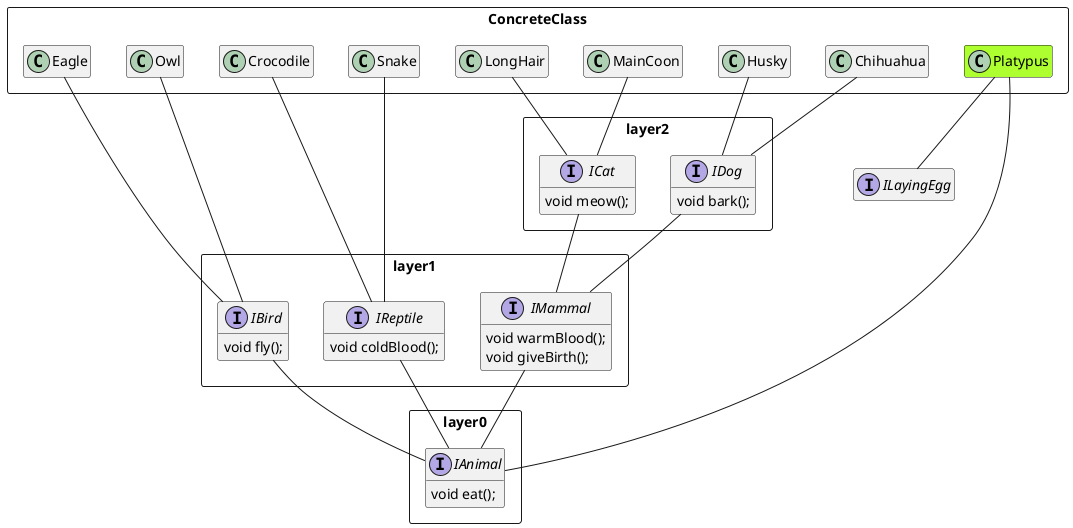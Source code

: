 @startuml Biodom

package layer0 <<Rectangle>> {
    interface IAnimal {
        void eat();
    }
}

package layer1 <<Rectangle>> {
    interface IMammal {
        void warmBlood();
        void giveBirth();
    }
    interface IBird {
        void fly();
    }
    interface IReptile {
        void coldBlood();
    }
}

package layer2 <<Rectangle>> {
    interface IDog {
        void bark();
    }
    interface ICat {
        void meow();
    }
}

interface ILayingEgg

package ConcreteClass <<Rectangle>>{
    class Eagle
    class Owl
    class Crocodile
    class Snake
    class Chihuahua
    class Husky
    class MainCoon
    class LongHair
    class Platypus #GreenYellow
}

IMammal -- IAnimal
IBird -- IAnimal
IReptile -- IAnimal

Eagle -- IBird
Owl -- IBird

Crocodile -- IReptile
Snake -- IReptile

IDog -- IMammal
ICat -- IMammal

Chihuahua -- IDog
Husky -- IDog

MainCoon -- ICat
LongHair -- ICat

Platypus -- ILayingEgg
Platypus -- IAnimal

hide empty members

@enduml